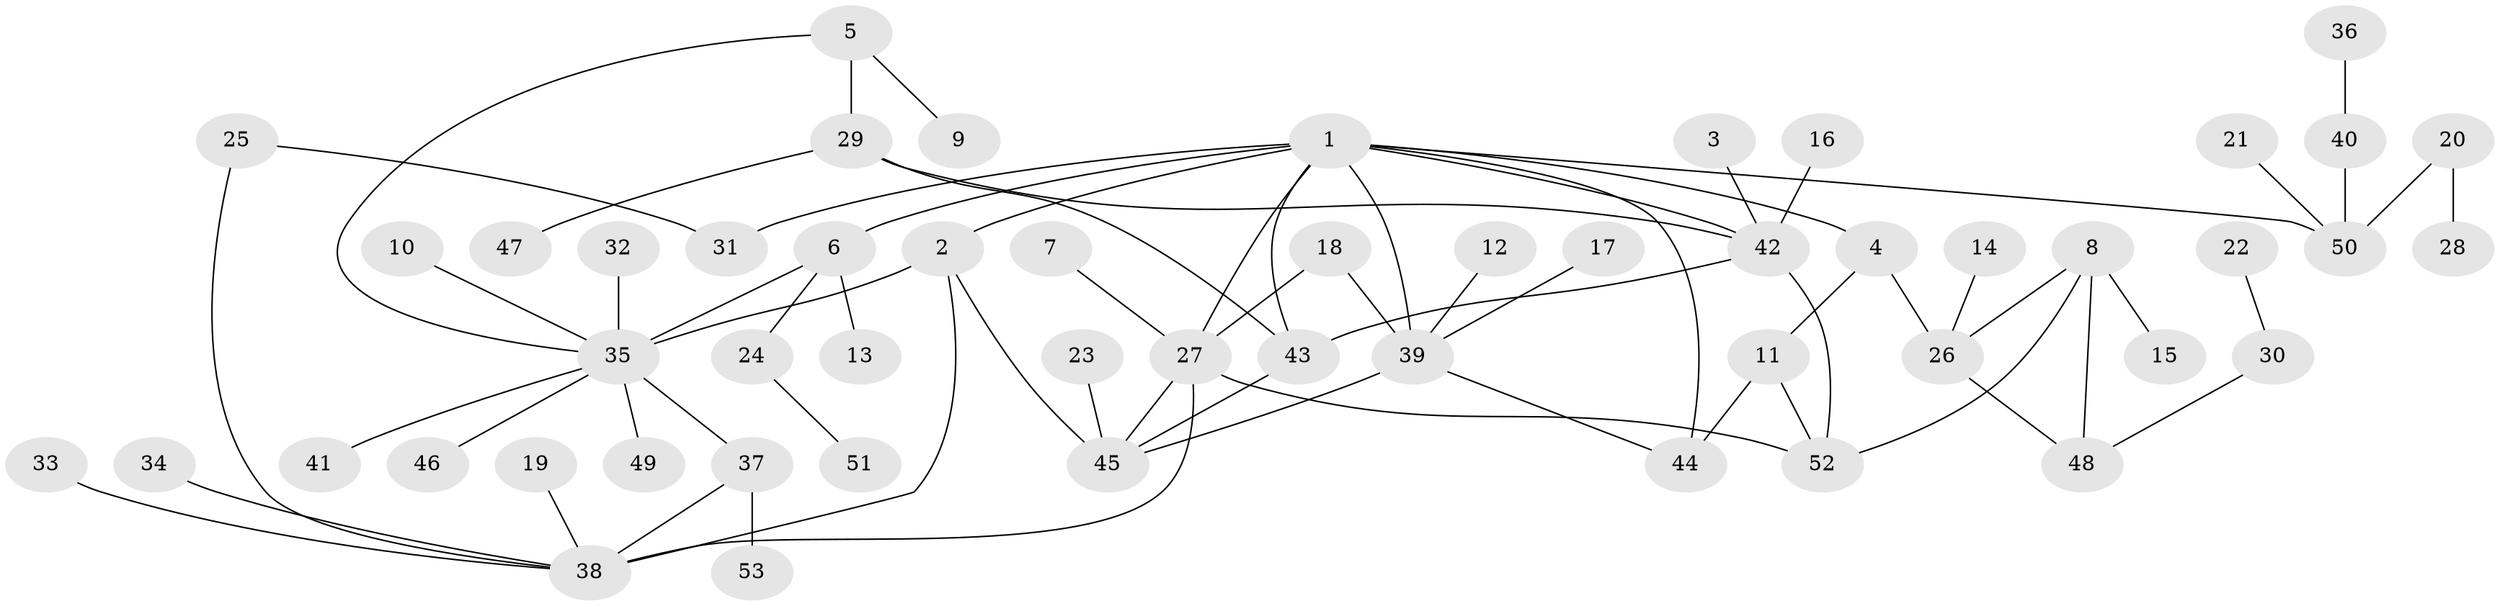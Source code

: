 // original degree distribution, {5: 0.11428571428571428, 8: 0.009523809523809525, 3: 0.12380952380952381, 4: 0.08571428571428572, 1: 0.4380952380952381, 7: 0.009523809523809525, 2: 0.2, 6: 0.01904761904761905}
// Generated by graph-tools (version 1.1) at 2025/46/03/06/25 01:46:56]
// undirected, 53 vertices, 69 edges
graph export_dot {
graph [start="1"]
  node [color=gray90,style=filled];
  1;
  2;
  3;
  4;
  5;
  6;
  7;
  8;
  9;
  10;
  11;
  12;
  13;
  14;
  15;
  16;
  17;
  18;
  19;
  20;
  21;
  22;
  23;
  24;
  25;
  26;
  27;
  28;
  29;
  30;
  31;
  32;
  33;
  34;
  35;
  36;
  37;
  38;
  39;
  40;
  41;
  42;
  43;
  44;
  45;
  46;
  47;
  48;
  49;
  50;
  51;
  52;
  53;
  1 -- 2 [weight=1.0];
  1 -- 4 [weight=1.0];
  1 -- 6 [weight=1.0];
  1 -- 27 [weight=1.0];
  1 -- 31 [weight=1.0];
  1 -- 39 [weight=2.0];
  1 -- 42 [weight=1.0];
  1 -- 43 [weight=2.0];
  1 -- 44 [weight=1.0];
  1 -- 50 [weight=1.0];
  2 -- 35 [weight=1.0];
  2 -- 38 [weight=2.0];
  2 -- 45 [weight=1.0];
  3 -- 42 [weight=1.0];
  4 -- 11 [weight=1.0];
  4 -- 26 [weight=1.0];
  5 -- 9 [weight=1.0];
  5 -- 29 [weight=1.0];
  5 -- 35 [weight=1.0];
  6 -- 13 [weight=1.0];
  6 -- 24 [weight=2.0];
  6 -- 35 [weight=1.0];
  7 -- 27 [weight=1.0];
  8 -- 15 [weight=1.0];
  8 -- 26 [weight=1.0];
  8 -- 48 [weight=1.0];
  8 -- 52 [weight=1.0];
  10 -- 35 [weight=1.0];
  11 -- 44 [weight=1.0];
  11 -- 52 [weight=1.0];
  12 -- 39 [weight=1.0];
  14 -- 26 [weight=1.0];
  16 -- 42 [weight=1.0];
  17 -- 39 [weight=1.0];
  18 -- 27 [weight=1.0];
  18 -- 39 [weight=1.0];
  19 -- 38 [weight=1.0];
  20 -- 28 [weight=1.0];
  20 -- 50 [weight=1.0];
  21 -- 50 [weight=1.0];
  22 -- 30 [weight=1.0];
  23 -- 45 [weight=1.0];
  24 -- 51 [weight=1.0];
  25 -- 31 [weight=1.0];
  25 -- 38 [weight=1.0];
  26 -- 48 [weight=1.0];
  27 -- 38 [weight=1.0];
  27 -- 45 [weight=1.0];
  27 -- 52 [weight=1.0];
  29 -- 42 [weight=1.0];
  29 -- 43 [weight=1.0];
  29 -- 47 [weight=1.0];
  30 -- 48 [weight=1.0];
  32 -- 35 [weight=1.0];
  33 -- 38 [weight=1.0];
  34 -- 38 [weight=1.0];
  35 -- 37 [weight=1.0];
  35 -- 41 [weight=1.0];
  35 -- 46 [weight=1.0];
  35 -- 49 [weight=1.0];
  36 -- 40 [weight=1.0];
  37 -- 38 [weight=1.0];
  37 -- 53 [weight=1.0];
  39 -- 44 [weight=1.0];
  39 -- 45 [weight=1.0];
  40 -- 50 [weight=1.0];
  42 -- 43 [weight=1.0];
  42 -- 52 [weight=1.0];
  43 -- 45 [weight=1.0];
}
